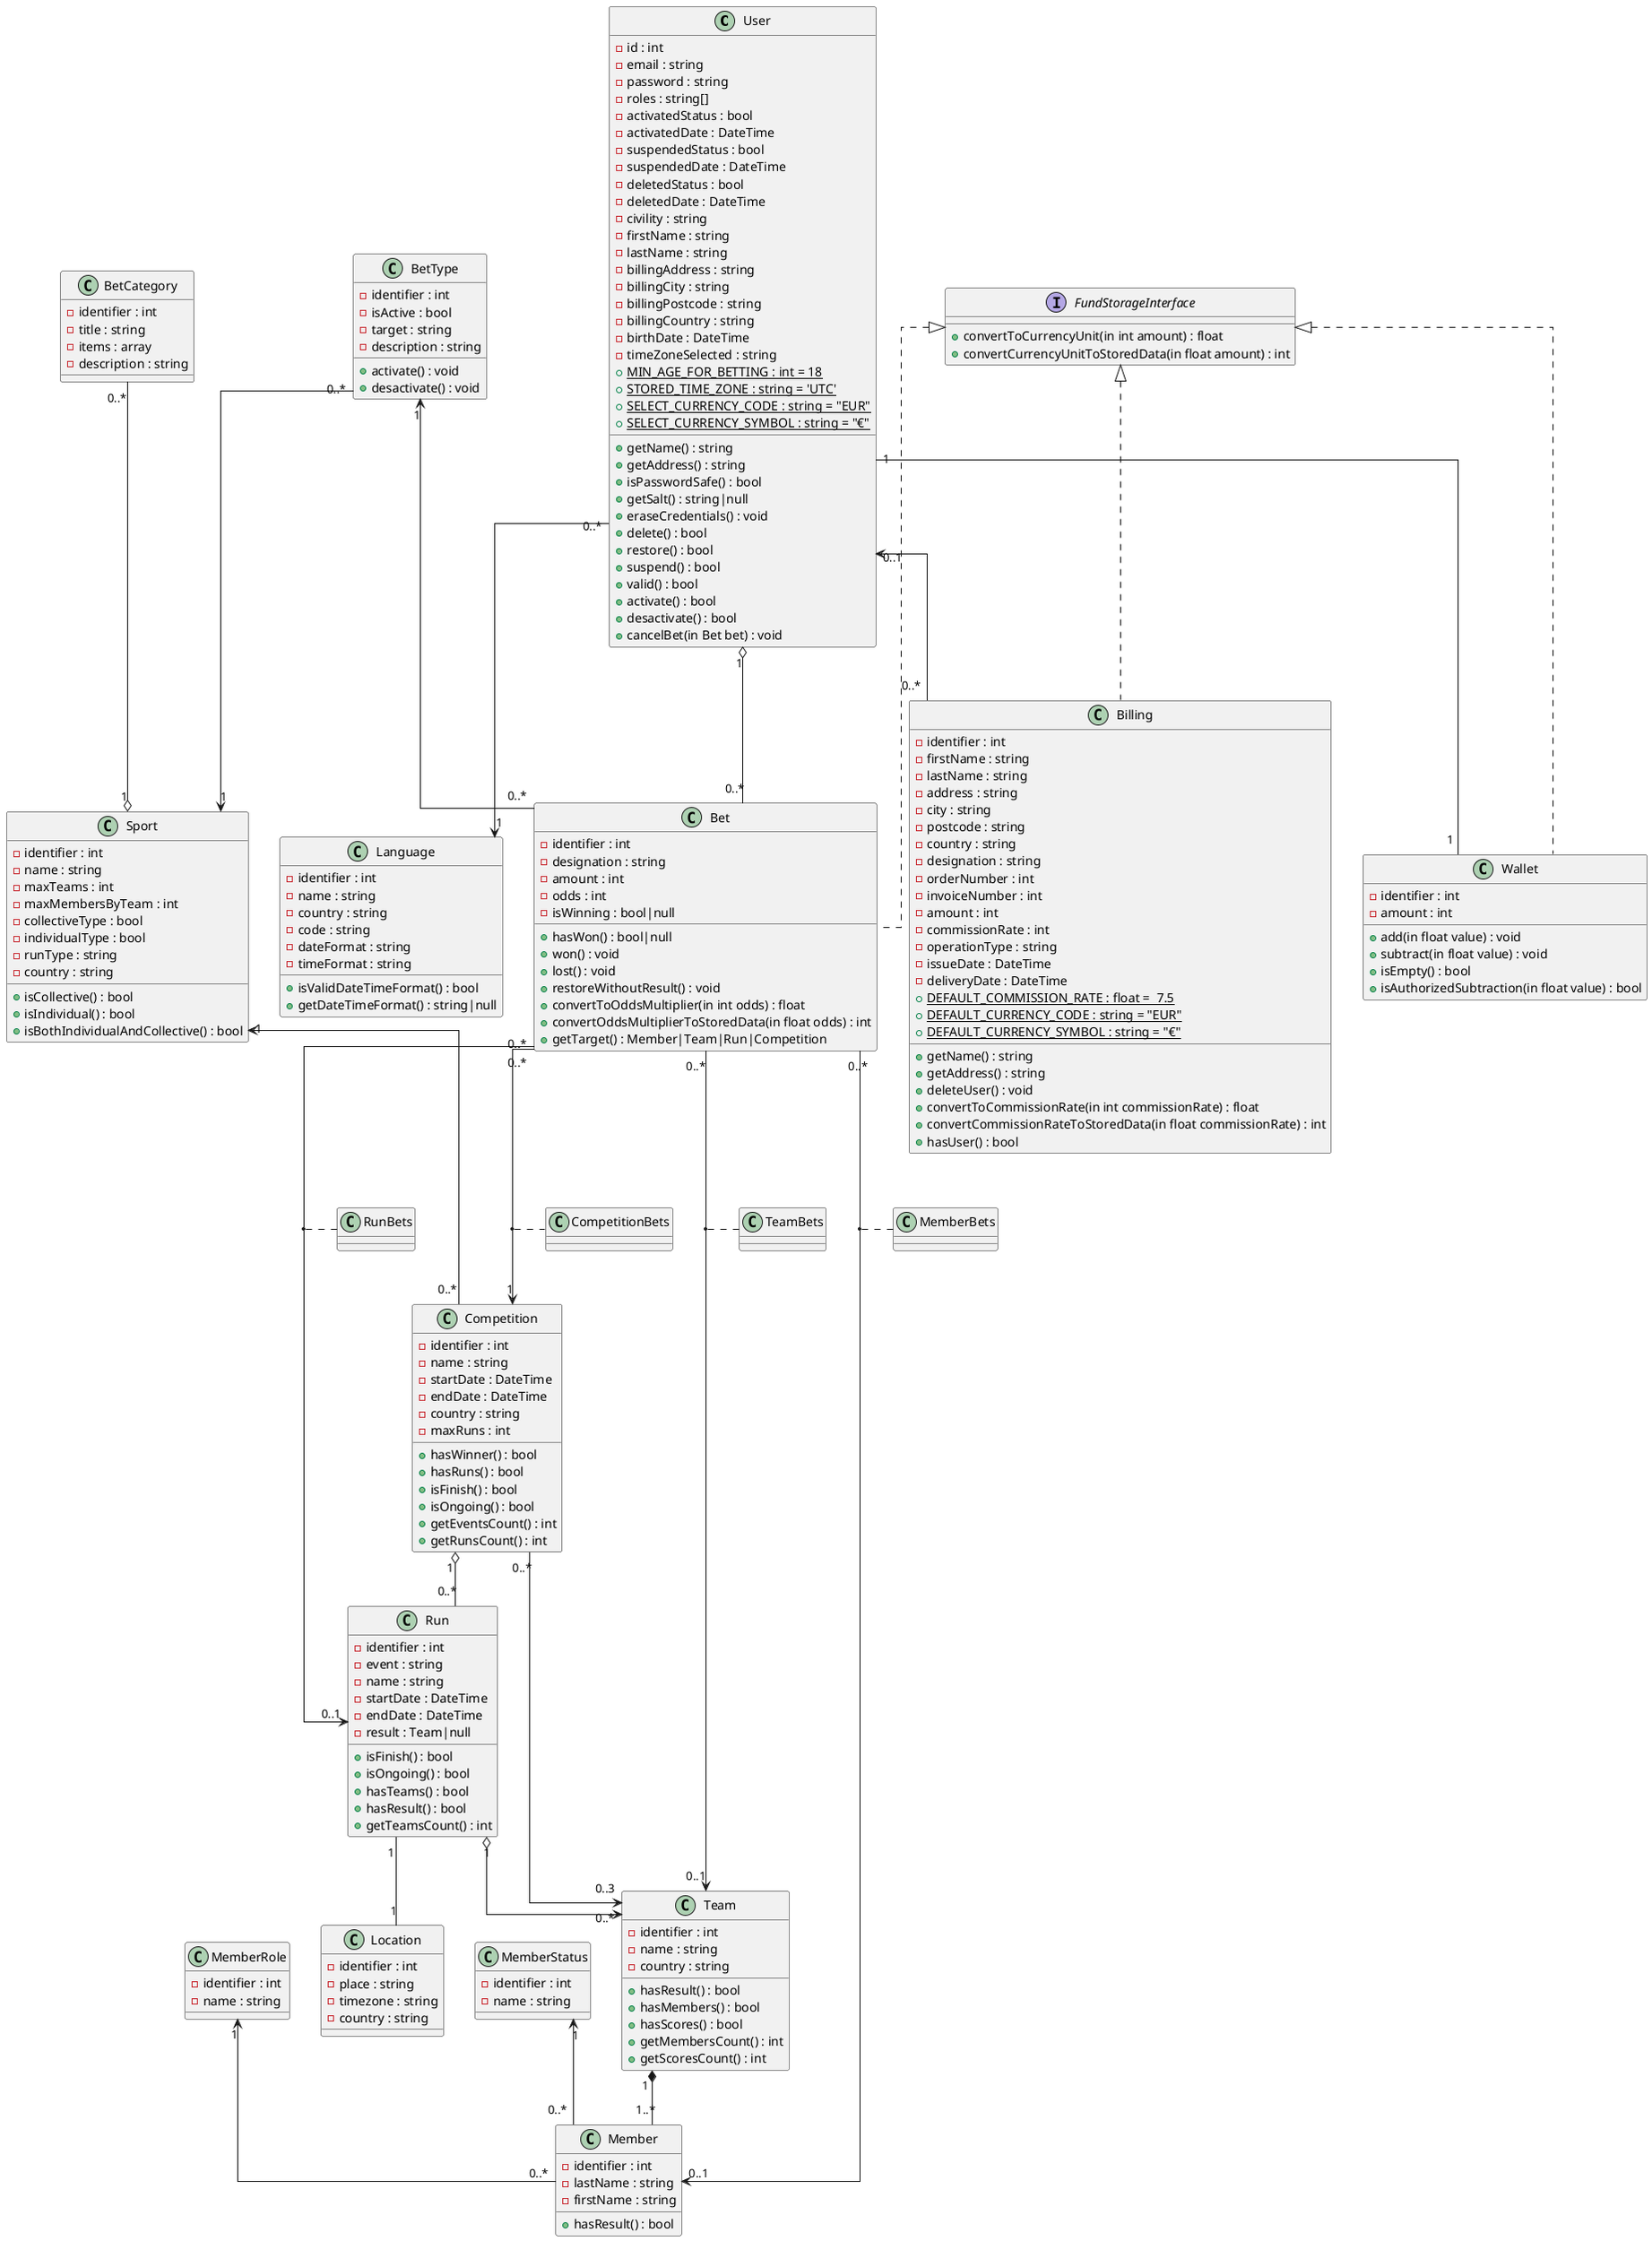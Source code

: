 @startuml parisportif5
skinparam linetype ortho
'plantuml
'Relations :
    'Un utilisateur a une langue sélectionnée
    User "0..*" --> "1" Language
    'Une facture n'est pas pas forcément lié à un utilisateur existant
    User "0..1" <-- "0..*" Billing
    'Un paris a un type
    BetType "1" <-- "0..*" Bet
    'Un utilisateur a un porte-feuille
    User "1" -- "1" Wallet
    'Un utilisateur a des paris
    User "1" o-- "0..*" Bet
    'Un type de paris est lié à un sport
    BetType "0..*" --> "1" Sport
    'Une catégorie de paris est lié a un sport
    BetCategory "0..*" --o "1" Sport
    'La compétition a une équipe gagnante
    Competition "0..*" --> "0..3" Team
    'Une compétition a plusieurs rencontre ou course
    Competition "1" o-- "0..*" Run
    'Une rencontre ou une course a un lieu
    Run "1" -- "1" Location
    'Une équipe a des scores (des matchs, des courses)
    'Team "1" o-- "0..*" Score
    'Une rencontre ou une course a plusieurs équipes
    Run "1" o--> "0..*" Team
    'Une équipe a plusieurs membre
    Team "1" *-- "1..*" Member
    'Une compétition a un sport
    Sport "1" <-- "0..*" Competition
    'Une équipe a un résultat (gagnant, perdant) même dans le cas de sport individuel
    'ResultType "0..1" <-- "0..*" Team
    'Un membre a un résultat dans le cas de sport individuel (gagnant, perdant)
    'ResultType "0..1" <-- "0..*" Member
    'Un membre a un rôle (fonction) tel que pilote, joueur
    MemberRole "1" <-- "0..*" Member
    'Un membre a un status (blessé, titulaire)
    MemberStatus "1" <-- "0..*" Member
    'Liaison potentiel entre un paris et une compétition
    Bet "0..*" --> "1" Competition
    'Classe d'association entre paris et compétition
    (Bet, Competition) .. CompetitionBets
    'Liaison potentiel entre un paris et une rencontre ou course
    Bet "0..*" --> "0..1" Run
    'Classe d'association entre un paris et une rencontre ou course
    (Bet, Run) .. RunBets
    'Liaison potentiel entre un paris et une équipe
    Bet "0..*" --> "0..1" Team
    'Classe d'association entre un paris et une équipe
    (Bet, Team) .. TeamBets
    'Liaison potentiel entre un paris et un membre
    Bet "0..*" --> "0..1" Member
    'Classe d'association entre un paris et un membre
    (Bet, Member) .. MemberBets
    'Implémentation de l'interface FundStorageInterface par l'entité Billing
    FundStorageInterface <|.. Billing
    'Implémentation de l'interface FundStorageInterface par l'entité Wallet
    FundStorageInterface <|.. Wallet
    'Implémentation de l'interface FundStorageInterface par l'entité Bet
    FundStorageInterface <|.. Bet
'Définitions des classes :
    'Pour convertir le montant enregistré dans la bdd en unité monétaire et vice versa
    interface FundStorageInterface {
        +convertToCurrencyUnit(in int amount) : float
        +convertCurrencyUnitToStoredData(in float amount) : int
    }
    'Rôle du membre (pilote, co-pilote, joueur)
    class MemberRole {
        -identifier : int
        -name : string
    }
    'Statut du membre (blessé, remplaçant, titulaire)
    class MemberStatus {
        -identifier : int
        -name : string
    }
    'Type de résultat (gagnant, perdant, ex aequo)
    'class ResultType {
    '    -identifier : int
    '    -name : string
    '}
    'Porte-feuille de l'utilisateur avec des fonds (de l'argent gagnés)
    class Wallet {
        -identifier : int
        -amount : int
        +add(in float value) : void
        +subtract(in float value) : void
        +isEmpty() : bool
        +isAuthorizedSubtraction(in float value) : bool
    }
    'Utilisateur avec un compte
    class User {
        -id : int
        -email : string
        -password : string
        -roles : string[]
        -activatedStatus : bool
        -activatedDate : DateTime
        -suspendedStatus : bool
        -suspendedDate : DateTime
        -deletedStatus : bool
        -deletedDate : DateTime
        -civility : string
        -firstName : string
        -lastName : string
        -billingAddress : string
        -billingCity : string
        -billingPostcode : string
        -billingCountry : string
        -birthDate : DateTime
        -timeZoneSelected : string
        +{static} MIN_AGE_FOR_BETTING : int = 18
        +{static} STORED_TIME_ZONE : string = 'UTC'
        +{static} SELECT_CURRENCY_CODE : string = "EUR"
        +{static} SELECT_CURRENCY_SYMBOL : string = "€"
        +getName() : string
        +getAddress() : string
        +isPasswordSafe() : bool
        +getSalt() : string|null
        +eraseCredentials() : void
        +delete() : bool
        +restore() : bool
        +suspend() : bool
        +valid() : bool
        +activate() : bool
        +desactivate() : bool
        +cancelBet(in Bet bet) : void
    }
    'Langue d'affichage de l'utilisateur
    class Language {
        -identifier : int
        -name : string
        -country : string
        -code : string
        -dateFormat : string
        -timeFormat : string
        +isValidDateTimeFormat() : bool
        +getDateTimeFormat() : string|null
    }
    'Factures (type=débit ou crédit)
    class Billing {
        -identifier : int
        -firstName : string
        -lastName : string
        -address : string
        -city : string
        -postcode : string
        -country : string
        -designation : string
        -orderNumber : int
        -invoiceNumber : int
        -amount : int
        -commissionRate : int
        -operationType : string
        -issueDate : DateTime
        -deliveryDate : DateTime
        +{static} DEFAULT_COMMISSION_RATE : float =  7.5
        +{static} DEFAULT_CURRENCY_CODE : string = "EUR"
        +{static} DEFAULT_CURRENCY_SYMBOL : string = "€"
        +getName() : string
        +getAddress() : string
        +deleteUser() : void
        +convertToCommissionRate(in int commissionRate) : float
        +convertCommissionRateToStoredData(in float commissionRate) : int
        +hasUser() : bool
    }
    'Un paris
    class Bet {
        -identifier : int
        -designation : string
        -amount : int
        -odds : int
        -isWinning : bool|null
        +hasWon() : bool|null
        +won() : void
        +lost() : void
        +restoreWithoutResult() : void
        +convertToOddsMultiplier(in int odds) : float
        +convertOddsMultiplierToStoredData(in float odds) : int
        +getTarget() : Member|Team|Run|Competition
    }
    'Type de paris (ex: Paris sur la victoire d'1 équipe)
    class BetType {
        -identifier : int
        -isActive : bool
        -target : string
        -description : string
        +activate() : void
        +desactivate() : void
    }
    'Catégorie de paris (ex: Paris sur les résultats)
    class BetCategory {
        -identifier : int
        -title : string
        -items : array
        -description : string
    }
    'Lieu de la rencontre/course
    class Location {
        -identifier : int
        -place : string
        -timezone : string
        -country : string
    }
    'Sport pratiqué (runtype = fixture(match), race(course)) (type = collectif ou individuel ou les deux)
    class Sport {
        -identifier : int
        -name : string
        -maxTeams : int
        -maxMembersByTeam : int
        -collectiveType : bool
        -individualType : bool
        -runType : string
        -country : string
        +isCollective() : bool
        +isIndividual() : bool
        +isBothIndividualAndCollective() : bool
    }
    'Compétition (JO, Ligue des Champions, F1 Championnat du monde)
    class Competition {
        -identifier : int
        -name : string
        -startDate : DateTime
        -endDate : DateTime
        -country : string
        -maxRuns : int
        +hasWinner() : bool
        +hasRuns() : bool
        +isFinish() : bool
        +isOngoing() : bool
        +getEventsCount() : int
        +getRunsCount() : int
    }
    'Un match, une rencontre, une course
    class Run {
        -identifier : int
        -event : string
        -name : string
        -startDate : DateTime
        -endDate : DateTime
        -result : Team|null
        +isFinish() : bool
        +isOngoing() : bool
        +hasTeams() : bool
        +hasResult() : bool
        +getTeamsCount() : int
    }
    'Score de l'équipe ou du membre de l'équipe
    'class Score {
    '    -identifier : int
    '    -value : int
    '    -runType : string
    '    +getScore() : int
    '}
    'Joueur ou sportif ou pilote
    class Member {
        -identifier : int
        -lastName : string
        -firstName : string
        +hasResult() : bool
    }
    'Équipes qui participe à une rencontre, à une course
    class Team {
        -identifier : int
        -name : string
        -country : string
        +hasResult() : bool
        +hasMembers() : bool
        +hasScores() : bool
        +getMembersCount() : int
        +getScoresCount() : int
    }
@enduml
